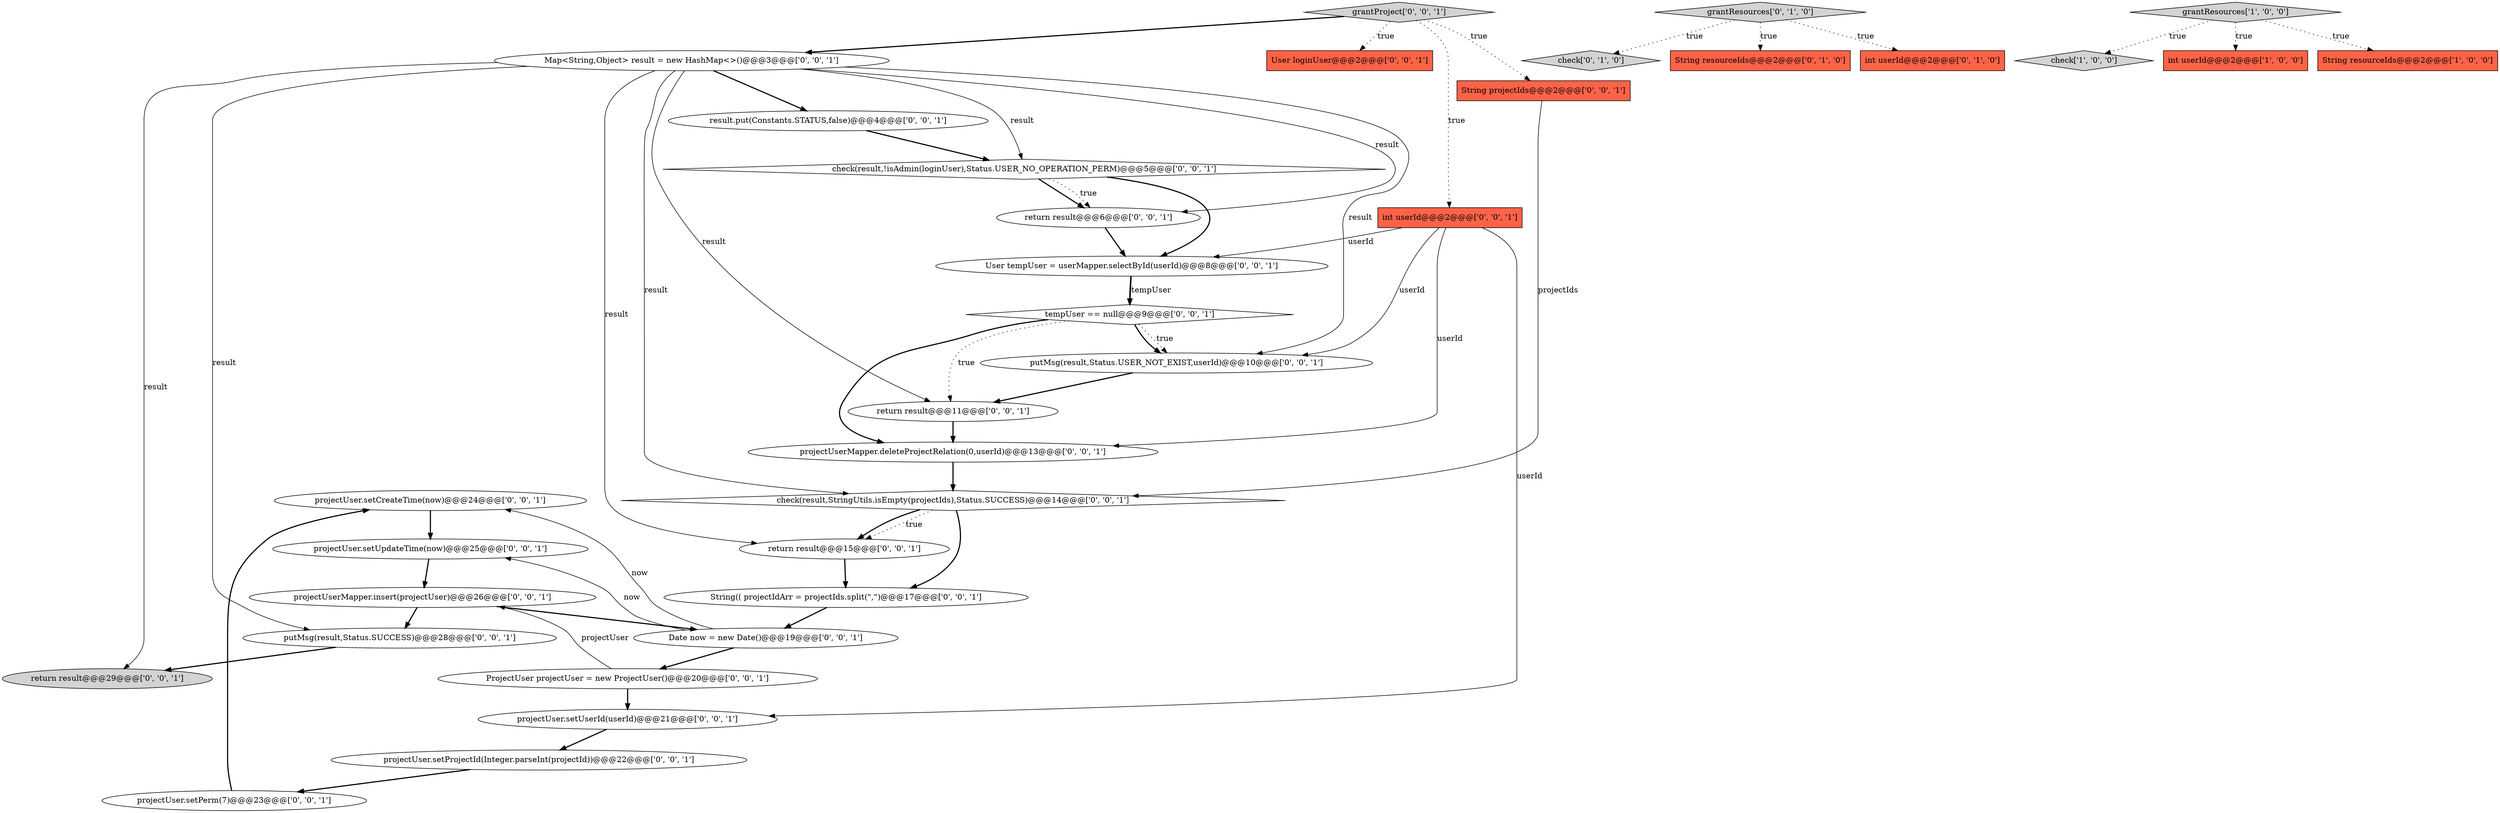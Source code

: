 digraph {
26 [style = filled, label = "projectUser.setCreateTime(now)@@@24@@@['0', '0', '1']", fillcolor = white, shape = ellipse image = "AAA0AAABBB3BBB"];
29 [style = filled, label = "User tempUser = userMapper.selectById(userId)@@@8@@@['0', '0', '1']", fillcolor = white, shape = ellipse image = "AAA0AAABBB3BBB"];
7 [style = filled, label = "check['0', '1', '0']", fillcolor = lightgray, shape = diamond image = "AAA0AAABBB2BBB"];
12 [style = filled, label = "projectUserMapper.insert(projectUser)@@@26@@@['0', '0', '1']", fillcolor = white, shape = ellipse image = "AAA0AAABBB3BBB"];
20 [style = filled, label = "return result@@@15@@@['0', '0', '1']", fillcolor = white, shape = ellipse image = "AAA0AAABBB3BBB"];
33 [style = filled, label = "int userId@@@2@@@['0', '0', '1']", fillcolor = tomato, shape = box image = "AAA0AAABBB3BBB"];
16 [style = filled, label = "String(( projectIdArr = projectIds.split(\",\")@@@17@@@['0', '0', '1']", fillcolor = white, shape = ellipse image = "AAA0AAABBB3BBB"];
30 [style = filled, label = "projectUserMapper.deleteProjectRelation(0,userId)@@@13@@@['0', '0', '1']", fillcolor = white, shape = ellipse image = "AAA0AAABBB3BBB"];
8 [style = filled, label = "User loginUser@@@2@@@['0', '0', '1']", fillcolor = tomato, shape = box image = "AAA0AAABBB3BBB"];
32 [style = filled, label = "return result@@@6@@@['0', '0', '1']", fillcolor = white, shape = ellipse image = "AAA0AAABBB3BBB"];
1 [style = filled, label = "grantResources['1', '0', '0']", fillcolor = lightgray, shape = diamond image = "AAA0AAABBB1BBB"];
23 [style = filled, label = "check(result,!isAdmin(loginUser),Status.USER_NO_OPERATION_PERM)@@@5@@@['0', '0', '1']", fillcolor = white, shape = diamond image = "AAA0AAABBB3BBB"];
25 [style = filled, label = "ProjectUser projectUser = new ProjectUser()@@@20@@@['0', '0', '1']", fillcolor = white, shape = ellipse image = "AAA0AAABBB3BBB"];
6 [style = filled, label = "grantResources['0', '1', '0']", fillcolor = lightgray, shape = diamond image = "AAA0AAABBB2BBB"];
10 [style = filled, label = "return result@@@29@@@['0', '0', '1']", fillcolor = lightgray, shape = ellipse image = "AAA0AAABBB3BBB"];
4 [style = filled, label = "String resourceIds@@@2@@@['0', '1', '0']", fillcolor = tomato, shape = box image = "AAA0AAABBB2BBB"];
21 [style = filled, label = "projectUser.setUpdateTime(now)@@@25@@@['0', '0', '1']", fillcolor = white, shape = ellipse image = "AAA0AAABBB3BBB"];
19 [style = filled, label = "String projectIds@@@2@@@['0', '0', '1']", fillcolor = tomato, shape = box image = "AAA0AAABBB3BBB"];
0 [style = filled, label = "check['1', '0', '0']", fillcolor = lightgray, shape = diamond image = "AAA0AAABBB1BBB"];
11 [style = filled, label = "return result@@@11@@@['0', '0', '1']", fillcolor = white, shape = ellipse image = "AAA0AAABBB3BBB"];
17 [style = filled, label = "tempUser == null@@@9@@@['0', '0', '1']", fillcolor = white, shape = diamond image = "AAA0AAABBB3BBB"];
27 [style = filled, label = "putMsg(result,Status.SUCCESS)@@@28@@@['0', '0', '1']", fillcolor = white, shape = ellipse image = "AAA0AAABBB3BBB"];
9 [style = filled, label = "result.put(Constants.STATUS,false)@@@4@@@['0', '0', '1']", fillcolor = white, shape = ellipse image = "AAA0AAABBB3BBB"];
18 [style = filled, label = "check(result,StringUtils.isEmpty(projectIds),Status.SUCCESS)@@@14@@@['0', '0', '1']", fillcolor = white, shape = diamond image = "AAA0AAABBB3BBB"];
3 [style = filled, label = "int userId@@@2@@@['1', '0', '0']", fillcolor = tomato, shape = box image = "AAA0AAABBB1BBB"];
31 [style = filled, label = "projectUser.setPerm(7)@@@23@@@['0', '0', '1']", fillcolor = white, shape = ellipse image = "AAA0AAABBB3BBB"];
28 [style = filled, label = "Date now = new Date()@@@19@@@['0', '0', '1']", fillcolor = white, shape = ellipse image = "AAA0AAABBB3BBB"];
2 [style = filled, label = "String resourceIds@@@2@@@['1', '0', '0']", fillcolor = tomato, shape = box image = "AAA0AAABBB1BBB"];
24 [style = filled, label = "projectUser.setUserId(userId)@@@21@@@['0', '0', '1']", fillcolor = white, shape = ellipse image = "AAA0AAABBB3BBB"];
5 [style = filled, label = "int userId@@@2@@@['0', '1', '0']", fillcolor = tomato, shape = box image = "AAA0AAABBB2BBB"];
14 [style = filled, label = "projectUser.setProjectId(Integer.parseInt(projectId))@@@22@@@['0', '0', '1']", fillcolor = white, shape = ellipse image = "AAA0AAABBB3BBB"];
22 [style = filled, label = "putMsg(result,Status.USER_NOT_EXIST,userId)@@@10@@@['0', '0', '1']", fillcolor = white, shape = ellipse image = "AAA0AAABBB3BBB"];
15 [style = filled, label = "grantProject['0', '0', '1']", fillcolor = lightgray, shape = diamond image = "AAA0AAABBB3BBB"];
13 [style = filled, label = "Map<String,Object> result = new HashMap<>()@@@3@@@['0', '0', '1']", fillcolor = white, shape = ellipse image = "AAA0AAABBB3BBB"];
22->11 [style = bold, label=""];
15->19 [style = dotted, label="true"];
15->33 [style = dotted, label="true"];
13->27 [style = solid, label="result"];
25->12 [style = solid, label="projectUser"];
12->28 [style = bold, label=""];
18->20 [style = dotted, label="true"];
23->32 [style = bold, label=""];
26->21 [style = bold, label=""];
12->27 [style = bold, label=""];
18->20 [style = bold, label=""];
20->16 [style = bold, label=""];
13->32 [style = solid, label="result"];
1->0 [style = dotted, label="true"];
6->7 [style = dotted, label="true"];
33->24 [style = solid, label="userId"];
30->18 [style = bold, label=""];
25->24 [style = bold, label=""];
13->10 [style = solid, label="result"];
23->32 [style = dotted, label="true"];
28->21 [style = solid, label="now"];
31->26 [style = bold, label=""];
21->12 [style = bold, label=""];
13->22 [style = solid, label="result"];
11->30 [style = bold, label=""];
14->31 [style = bold, label=""];
15->8 [style = dotted, label="true"];
6->5 [style = dotted, label="true"];
6->4 [style = dotted, label="true"];
28->26 [style = solid, label="now"];
1->3 [style = dotted, label="true"];
33->30 [style = solid, label="userId"];
13->11 [style = solid, label="result"];
27->10 [style = bold, label=""];
29->17 [style = bold, label=""];
33->22 [style = solid, label="userId"];
18->16 [style = bold, label=""];
29->17 [style = solid, label="tempUser"];
15->13 [style = bold, label=""];
16->28 [style = bold, label=""];
1->2 [style = dotted, label="true"];
19->18 [style = solid, label="projectIds"];
17->11 [style = dotted, label="true"];
9->23 [style = bold, label=""];
17->22 [style = dotted, label="true"];
13->20 [style = solid, label="result"];
13->9 [style = bold, label=""];
17->22 [style = bold, label=""];
24->14 [style = bold, label=""];
32->29 [style = bold, label=""];
17->30 [style = bold, label=""];
23->29 [style = bold, label=""];
28->25 [style = bold, label=""];
13->23 [style = solid, label="result"];
13->18 [style = solid, label="result"];
33->29 [style = solid, label="userId"];
}
